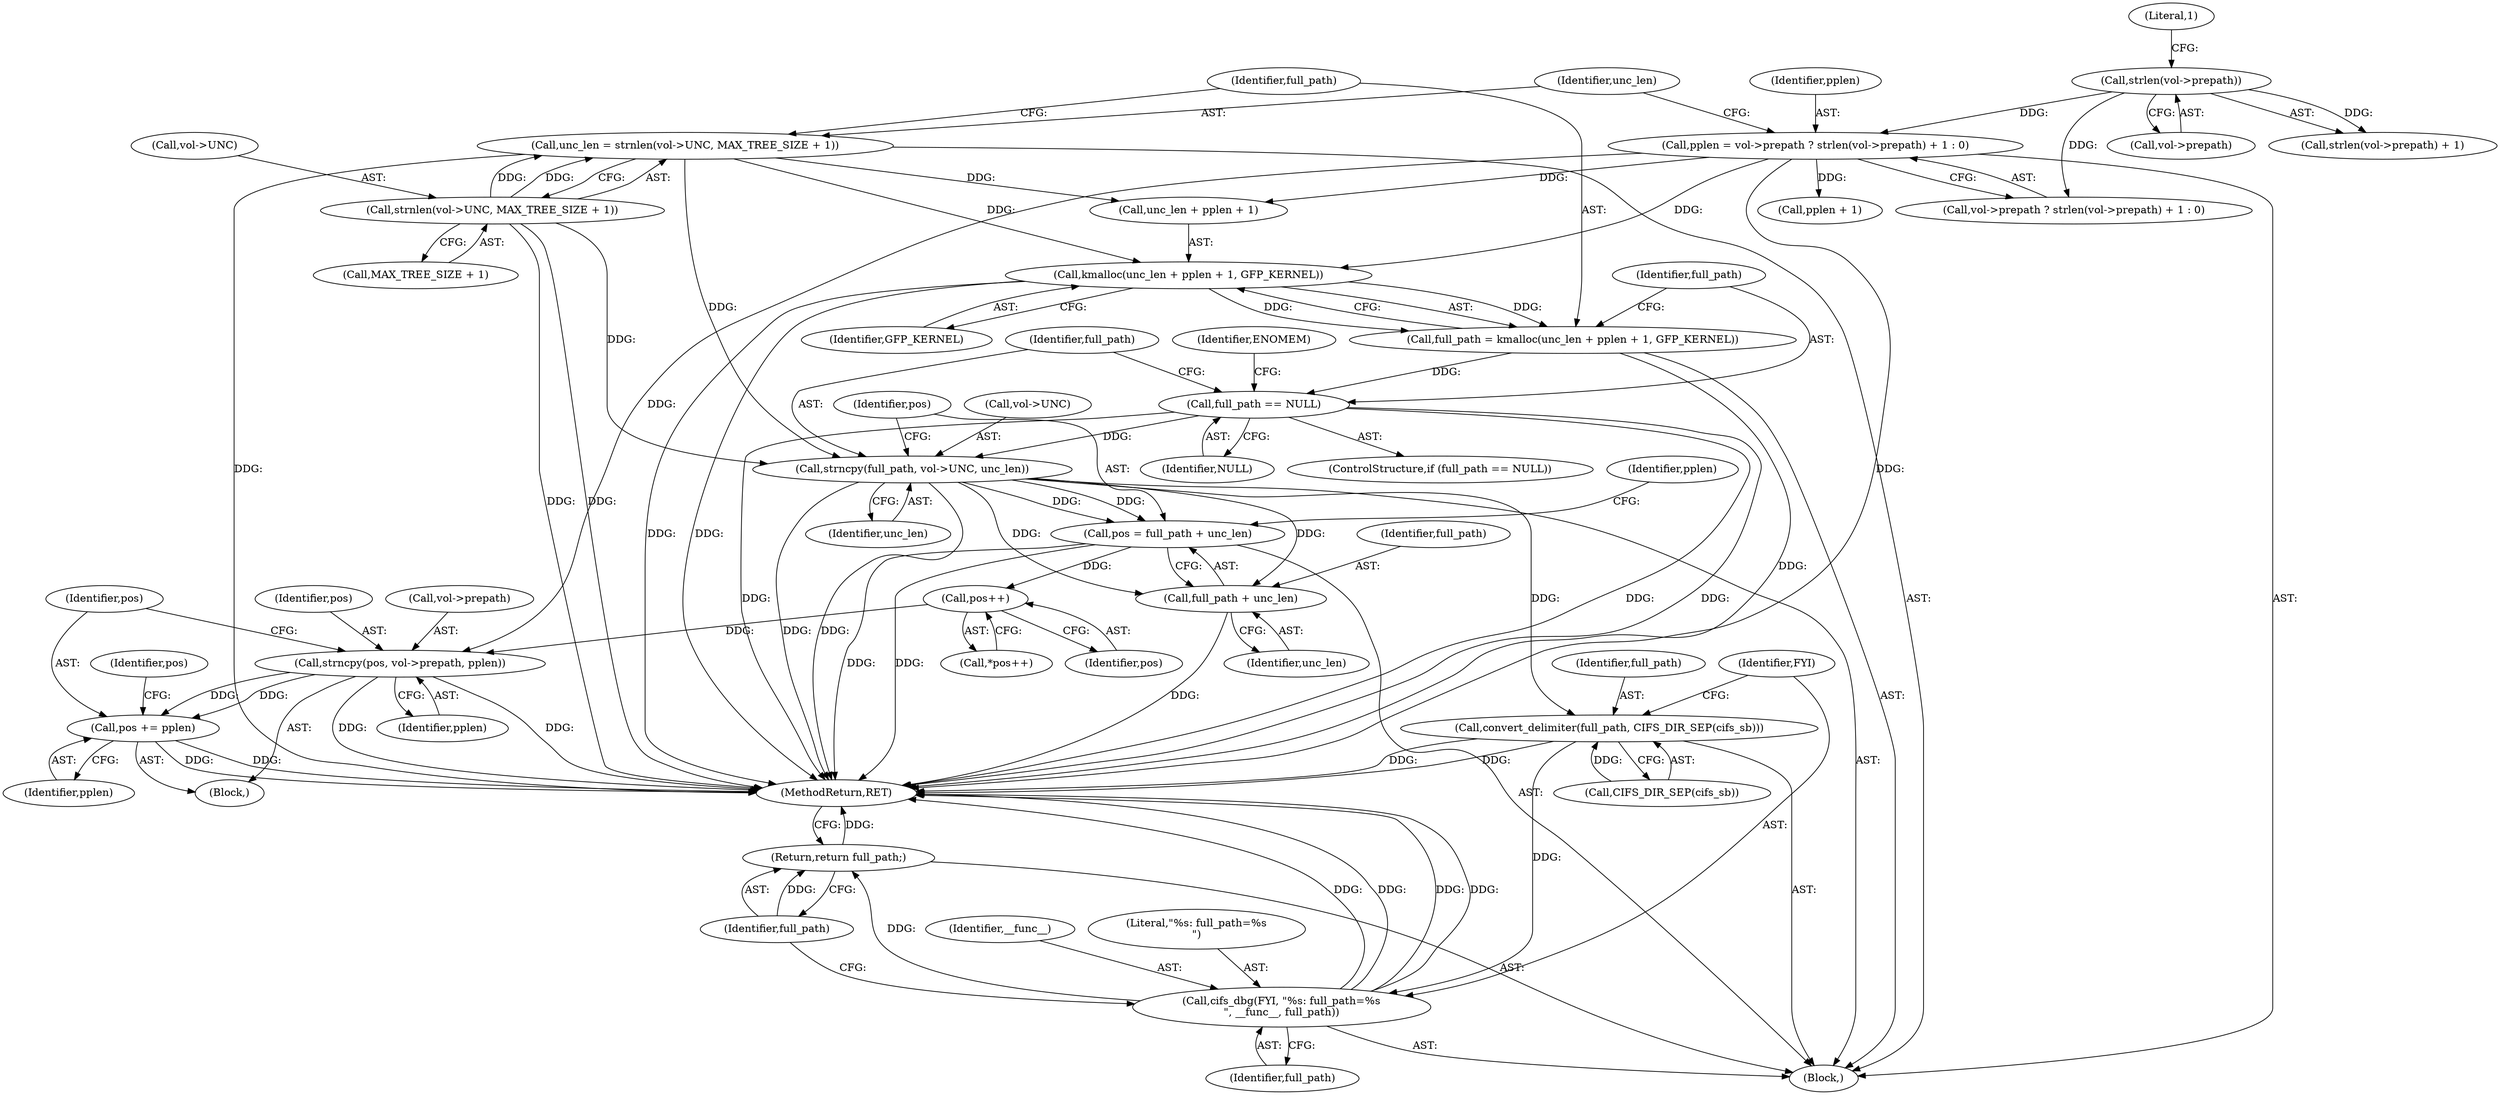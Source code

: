 digraph "0_linux_1fc29bacedeabb278080e31bb9c1ecb49f143c3b@API" {
"1000133" [label="(Call,kmalloc(unc_len + pplen + 1, GFP_KERNEL))"];
"1000122" [label="(Call,unc_len = strnlen(vol->UNC, MAX_TREE_SIZE + 1))"];
"1000124" [label="(Call,strnlen(vol->UNC, MAX_TREE_SIZE + 1))"];
"1000108" [label="(Call,pplen = vol->prepath ? strlen(vol->prepath) + 1 : 0)"];
"1000115" [label="(Call,strlen(vol->prepath))"];
"1000131" [label="(Call,full_path = kmalloc(unc_len + pplen + 1, GFP_KERNEL))"];
"1000141" [label="(Call,full_path == NULL)"];
"1000148" [label="(Call,strncpy(full_path, vol->UNC, unc_len))"];
"1000154" [label="(Call,pos = full_path + unc_len)"];
"1000164" [label="(Call,pos++)"];
"1000168" [label="(Call,strncpy(pos, vol->prepath, pplen))"];
"1000174" [label="(Call,pos += pplen)"];
"1000156" [label="(Call,full_path + unc_len)"];
"1000181" [label="(Call,convert_delimiter(full_path, CIFS_DIR_SEP(cifs_sb)))"];
"1000185" [label="(Call,cifs_dbg(FYI, \"%s: full_path=%s\n\", __func__, full_path))"];
"1000190" [label="(Return,return full_path;)"];
"1000139" [label="(Identifier,GFP_KERNEL)"];
"1000182" [label="(Identifier,full_path)"];
"1000188" [label="(Identifier,__func__)"];
"1000175" [label="(Identifier,pos)"];
"1000128" [label="(Call,MAX_TREE_SIZE + 1)"];
"1000122" [label="(Call,unc_len = strnlen(vol->UNC, MAX_TREE_SIZE + 1))"];
"1000186" [label="(Identifier,FYI)"];
"1000191" [label="(Identifier,full_path)"];
"1000143" [label="(Identifier,NULL)"];
"1000155" [label="(Identifier,pos)"];
"1000157" [label="(Identifier,full_path)"];
"1000104" [label="(Block,)"];
"1000109" [label="(Identifier,pplen)"];
"1000141" [label="(Call,full_path == NULL)"];
"1000140" [label="(ControlStructure,if (full_path == NULL))"];
"1000165" [label="(Identifier,pos)"];
"1000110" [label="(Call,vol->prepath ? strlen(vol->prepath) + 1 : 0)"];
"1000189" [label="(Identifier,full_path)"];
"1000190" [label="(Return,return full_path;)"];
"1000161" [label="(Block,)"];
"1000142" [label="(Identifier,full_path)"];
"1000156" [label="(Call,full_path + unc_len)"];
"1000119" [label="(Literal,1)"];
"1000164" [label="(Call,pos++)"];
"1000136" [label="(Call,pplen + 1)"];
"1000148" [label="(Call,strncpy(full_path, vol->UNC, unc_len))"];
"1000108" [label="(Call,pplen = vol->prepath ? strlen(vol->prepath) + 1 : 0)"];
"1000147" [label="(Identifier,ENOMEM)"];
"1000160" [label="(Identifier,pplen)"];
"1000169" [label="(Identifier,pos)"];
"1000124" [label="(Call,strnlen(vol->UNC, MAX_TREE_SIZE + 1))"];
"1000183" [label="(Call,CIFS_DIR_SEP(cifs_sb))"];
"1000153" [label="(Identifier,unc_len)"];
"1000133" [label="(Call,kmalloc(unc_len + pplen + 1, GFP_KERNEL))"];
"1000131" [label="(Call,full_path = kmalloc(unc_len + pplen + 1, GFP_KERNEL))"];
"1000125" [label="(Call,vol->UNC)"];
"1000187" [label="(Literal,\"%s: full_path=%s\n\")"];
"1000168" [label="(Call,strncpy(pos, vol->prepath, pplen))"];
"1000163" [label="(Call,*pos++)"];
"1000149" [label="(Identifier,full_path)"];
"1000116" [label="(Call,vol->prepath)"];
"1000115" [label="(Call,strlen(vol->prepath))"];
"1000154" [label="(Call,pos = full_path + unc_len)"];
"1000179" [label="(Identifier,pos)"];
"1000176" [label="(Identifier,pplen)"];
"1000134" [label="(Call,unc_len + pplen + 1)"];
"1000192" [label="(MethodReturn,RET)"];
"1000132" [label="(Identifier,full_path)"];
"1000114" [label="(Call,strlen(vol->prepath) + 1)"];
"1000170" [label="(Call,vol->prepath)"];
"1000174" [label="(Call,pos += pplen)"];
"1000173" [label="(Identifier,pplen)"];
"1000150" [label="(Call,vol->UNC)"];
"1000158" [label="(Identifier,unc_len)"];
"1000185" [label="(Call,cifs_dbg(FYI, \"%s: full_path=%s\n\", __func__, full_path))"];
"1000123" [label="(Identifier,unc_len)"];
"1000181" [label="(Call,convert_delimiter(full_path, CIFS_DIR_SEP(cifs_sb)))"];
"1000133" -> "1000131"  [label="AST: "];
"1000133" -> "1000139"  [label="CFG: "];
"1000134" -> "1000133"  [label="AST: "];
"1000139" -> "1000133"  [label="AST: "];
"1000131" -> "1000133"  [label="CFG: "];
"1000133" -> "1000192"  [label="DDG: "];
"1000133" -> "1000192"  [label="DDG: "];
"1000133" -> "1000131"  [label="DDG: "];
"1000133" -> "1000131"  [label="DDG: "];
"1000122" -> "1000133"  [label="DDG: "];
"1000108" -> "1000133"  [label="DDG: "];
"1000122" -> "1000104"  [label="AST: "];
"1000122" -> "1000124"  [label="CFG: "];
"1000123" -> "1000122"  [label="AST: "];
"1000124" -> "1000122"  [label="AST: "];
"1000132" -> "1000122"  [label="CFG: "];
"1000122" -> "1000192"  [label="DDG: "];
"1000124" -> "1000122"  [label="DDG: "];
"1000124" -> "1000122"  [label="DDG: "];
"1000122" -> "1000134"  [label="DDG: "];
"1000122" -> "1000148"  [label="DDG: "];
"1000124" -> "1000128"  [label="CFG: "];
"1000125" -> "1000124"  [label="AST: "];
"1000128" -> "1000124"  [label="AST: "];
"1000124" -> "1000192"  [label="DDG: "];
"1000124" -> "1000192"  [label="DDG: "];
"1000124" -> "1000148"  [label="DDG: "];
"1000108" -> "1000104"  [label="AST: "];
"1000108" -> "1000110"  [label="CFG: "];
"1000109" -> "1000108"  [label="AST: "];
"1000110" -> "1000108"  [label="AST: "];
"1000123" -> "1000108"  [label="CFG: "];
"1000108" -> "1000192"  [label="DDG: "];
"1000115" -> "1000108"  [label="DDG: "];
"1000108" -> "1000134"  [label="DDG: "];
"1000108" -> "1000136"  [label="DDG: "];
"1000108" -> "1000168"  [label="DDG: "];
"1000115" -> "1000114"  [label="AST: "];
"1000115" -> "1000116"  [label="CFG: "];
"1000116" -> "1000115"  [label="AST: "];
"1000119" -> "1000115"  [label="CFG: "];
"1000115" -> "1000110"  [label="DDG: "];
"1000115" -> "1000114"  [label="DDG: "];
"1000131" -> "1000104"  [label="AST: "];
"1000132" -> "1000131"  [label="AST: "];
"1000142" -> "1000131"  [label="CFG: "];
"1000131" -> "1000192"  [label="DDG: "];
"1000131" -> "1000141"  [label="DDG: "];
"1000141" -> "1000140"  [label="AST: "];
"1000141" -> "1000143"  [label="CFG: "];
"1000142" -> "1000141"  [label="AST: "];
"1000143" -> "1000141"  [label="AST: "];
"1000147" -> "1000141"  [label="CFG: "];
"1000149" -> "1000141"  [label="CFG: "];
"1000141" -> "1000192"  [label="DDG: "];
"1000141" -> "1000192"  [label="DDG: "];
"1000141" -> "1000192"  [label="DDG: "];
"1000141" -> "1000148"  [label="DDG: "];
"1000148" -> "1000104"  [label="AST: "];
"1000148" -> "1000153"  [label="CFG: "];
"1000149" -> "1000148"  [label="AST: "];
"1000150" -> "1000148"  [label="AST: "];
"1000153" -> "1000148"  [label="AST: "];
"1000155" -> "1000148"  [label="CFG: "];
"1000148" -> "1000192"  [label="DDG: "];
"1000148" -> "1000192"  [label="DDG: "];
"1000148" -> "1000154"  [label="DDG: "];
"1000148" -> "1000154"  [label="DDG: "];
"1000148" -> "1000156"  [label="DDG: "];
"1000148" -> "1000156"  [label="DDG: "];
"1000148" -> "1000181"  [label="DDG: "];
"1000154" -> "1000104"  [label="AST: "];
"1000154" -> "1000156"  [label="CFG: "];
"1000155" -> "1000154"  [label="AST: "];
"1000156" -> "1000154"  [label="AST: "];
"1000160" -> "1000154"  [label="CFG: "];
"1000154" -> "1000192"  [label="DDG: "];
"1000154" -> "1000192"  [label="DDG: "];
"1000154" -> "1000164"  [label="DDG: "];
"1000164" -> "1000163"  [label="AST: "];
"1000164" -> "1000165"  [label="CFG: "];
"1000165" -> "1000164"  [label="AST: "];
"1000163" -> "1000164"  [label="CFG: "];
"1000164" -> "1000168"  [label="DDG: "];
"1000168" -> "1000161"  [label="AST: "];
"1000168" -> "1000173"  [label="CFG: "];
"1000169" -> "1000168"  [label="AST: "];
"1000170" -> "1000168"  [label="AST: "];
"1000173" -> "1000168"  [label="AST: "];
"1000175" -> "1000168"  [label="CFG: "];
"1000168" -> "1000192"  [label="DDG: "];
"1000168" -> "1000192"  [label="DDG: "];
"1000168" -> "1000174"  [label="DDG: "];
"1000168" -> "1000174"  [label="DDG: "];
"1000174" -> "1000161"  [label="AST: "];
"1000174" -> "1000176"  [label="CFG: "];
"1000175" -> "1000174"  [label="AST: "];
"1000176" -> "1000174"  [label="AST: "];
"1000179" -> "1000174"  [label="CFG: "];
"1000174" -> "1000192"  [label="DDG: "];
"1000174" -> "1000192"  [label="DDG: "];
"1000156" -> "1000158"  [label="CFG: "];
"1000157" -> "1000156"  [label="AST: "];
"1000158" -> "1000156"  [label="AST: "];
"1000156" -> "1000192"  [label="DDG: "];
"1000181" -> "1000104"  [label="AST: "];
"1000181" -> "1000183"  [label="CFG: "];
"1000182" -> "1000181"  [label="AST: "];
"1000183" -> "1000181"  [label="AST: "];
"1000186" -> "1000181"  [label="CFG: "];
"1000181" -> "1000192"  [label="DDG: "];
"1000181" -> "1000192"  [label="DDG: "];
"1000183" -> "1000181"  [label="DDG: "];
"1000181" -> "1000185"  [label="DDG: "];
"1000185" -> "1000104"  [label="AST: "];
"1000185" -> "1000189"  [label="CFG: "];
"1000186" -> "1000185"  [label="AST: "];
"1000187" -> "1000185"  [label="AST: "];
"1000188" -> "1000185"  [label="AST: "];
"1000189" -> "1000185"  [label="AST: "];
"1000191" -> "1000185"  [label="CFG: "];
"1000185" -> "1000192"  [label="DDG: "];
"1000185" -> "1000192"  [label="DDG: "];
"1000185" -> "1000192"  [label="DDG: "];
"1000185" -> "1000192"  [label="DDG: "];
"1000185" -> "1000190"  [label="DDG: "];
"1000190" -> "1000104"  [label="AST: "];
"1000190" -> "1000191"  [label="CFG: "];
"1000191" -> "1000190"  [label="AST: "];
"1000192" -> "1000190"  [label="CFG: "];
"1000190" -> "1000192"  [label="DDG: "];
"1000191" -> "1000190"  [label="DDG: "];
}
